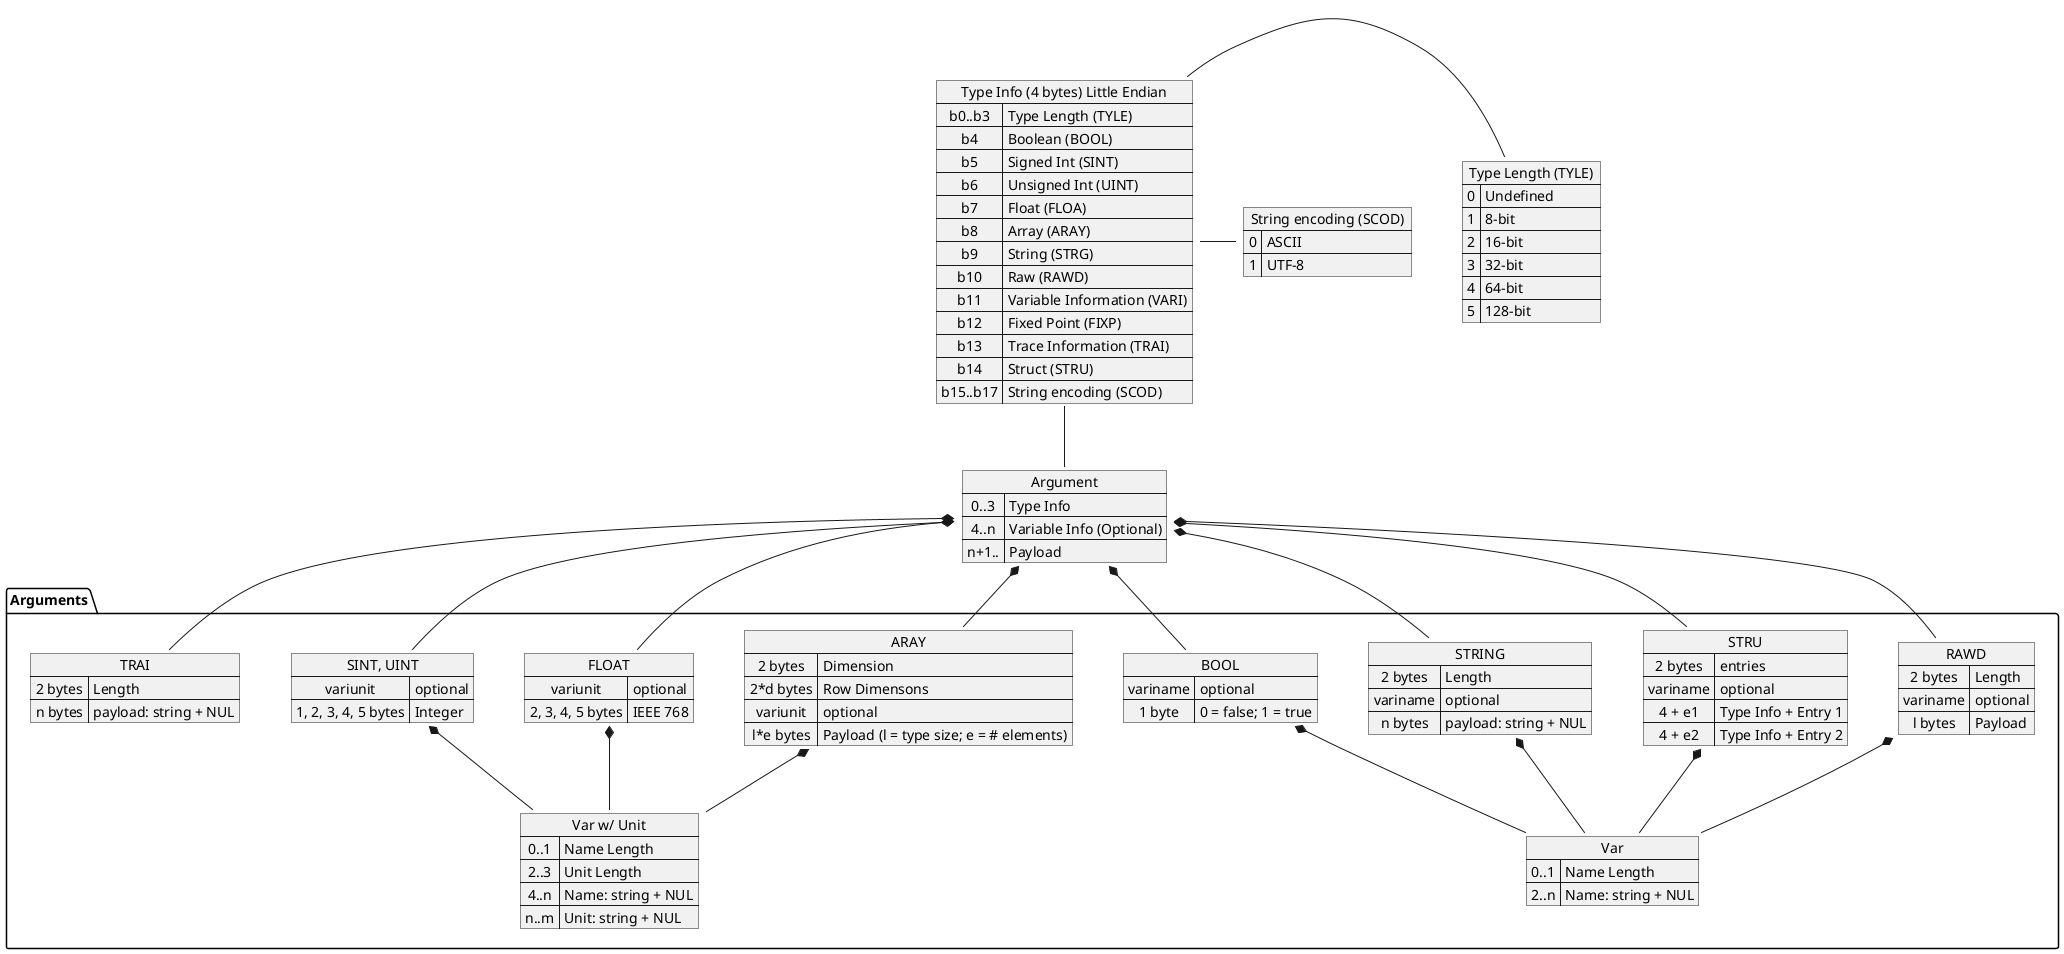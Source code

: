 @startuml DLT.FormatVerbose
map Argument {
    0..3 => Type Info
    4..n => Variable Info (Optional)
    n+1.. => Payload
}

map "Type Info (4 bytes) Little Endian" as TypeInfo {
   b0..b3 => Type Length (TYLE)
   b4 => Boolean (BOOL)
   b5 => Signed Int (SINT)
   b6 => Unsigned Int (UINT)
   b7 => Float (FLOA)
   b8 => Array (ARAY)
   b9 => String (STRG)
   b10 => Raw (RAWD)
   b11 => Variable Information (VARI)
   b12 => Fixed Point (FIXP)
   b13 => Trace Information (TRAI)
   b14 => Struct (STRU)
   b15..b17 => String encoding (SCOD)
}

map "Type Length (TYLE)" as TypeLength {
    0 => Undefined
    1 => 8-bit
    2 => 16-bit
    3 => 32-bit
    4 => 64-bit
    5 => 128-bit
}

map "String encoding (SCOD)" as StringCoding {
    0 => ASCII
    1 => UTF-8
}

Argument -u- TypeInfo
TypeInfo -r- TypeLength
TypeInfo -r- StringCoding

package Arguments {
    map "Var" as variname {
        0..1 => Name Length
        2..n => Name: string + NUL
    }

    map "Var w/ Unit" as variunit {
        0..1 => Name Length
        2..3 => Unit Length
        4..n => Name: string + NUL
        n..m => Unit: string + NUL
    }

    map "BOOL" as bool {
        variname => optional
        1 byte => 0 = false; 1 = true
    }

    map "SINT, UINT" as int {
        variunit => optional
        1, 2, 3, 4, 5 bytes => Integer
    }

    map "FLOAT" as float {
        variunit => optional
        2, 3, 4, 5 bytes => IEEE 768
    }

    map "STRING" as string {
        2 bytes => Length
        variname => optional
        n bytes => payload: string + NUL
    }

    map "ARAY" as array {
        2 bytes => Dimension
        2*d bytes => Row Dimensons
        variunit => optional
        l*e bytes => Payload (l = type size; e = # elements)
    }

    map "STRU" as struct {
        2 bytes => entries
        variname => optional
        4 + e1 => Type Info + Entry 1
        4 + e2 => Type Info + Entry 2
    }

    map "RAWD" as raw {
        2 bytes => Length
        variname => optional
        l bytes => Payload
    }

    map "TRAI" as traceinfo {
        2 bytes => Length
        n bytes => payload: string + NUL
    }

    variname -u-* bool
    variunit -u-* int
    variunit -u-* float
    variname -u-* string
    variunit -u-* array
    variname -u-* struct
    variname -u-* raw
}

Argument *-- bool
Argument *-- int
Argument *-- float
Argument *-- string
Argument *-- array
Argument *-- struct
Argument *-- raw
Argument *-- traceinfo
@enduml